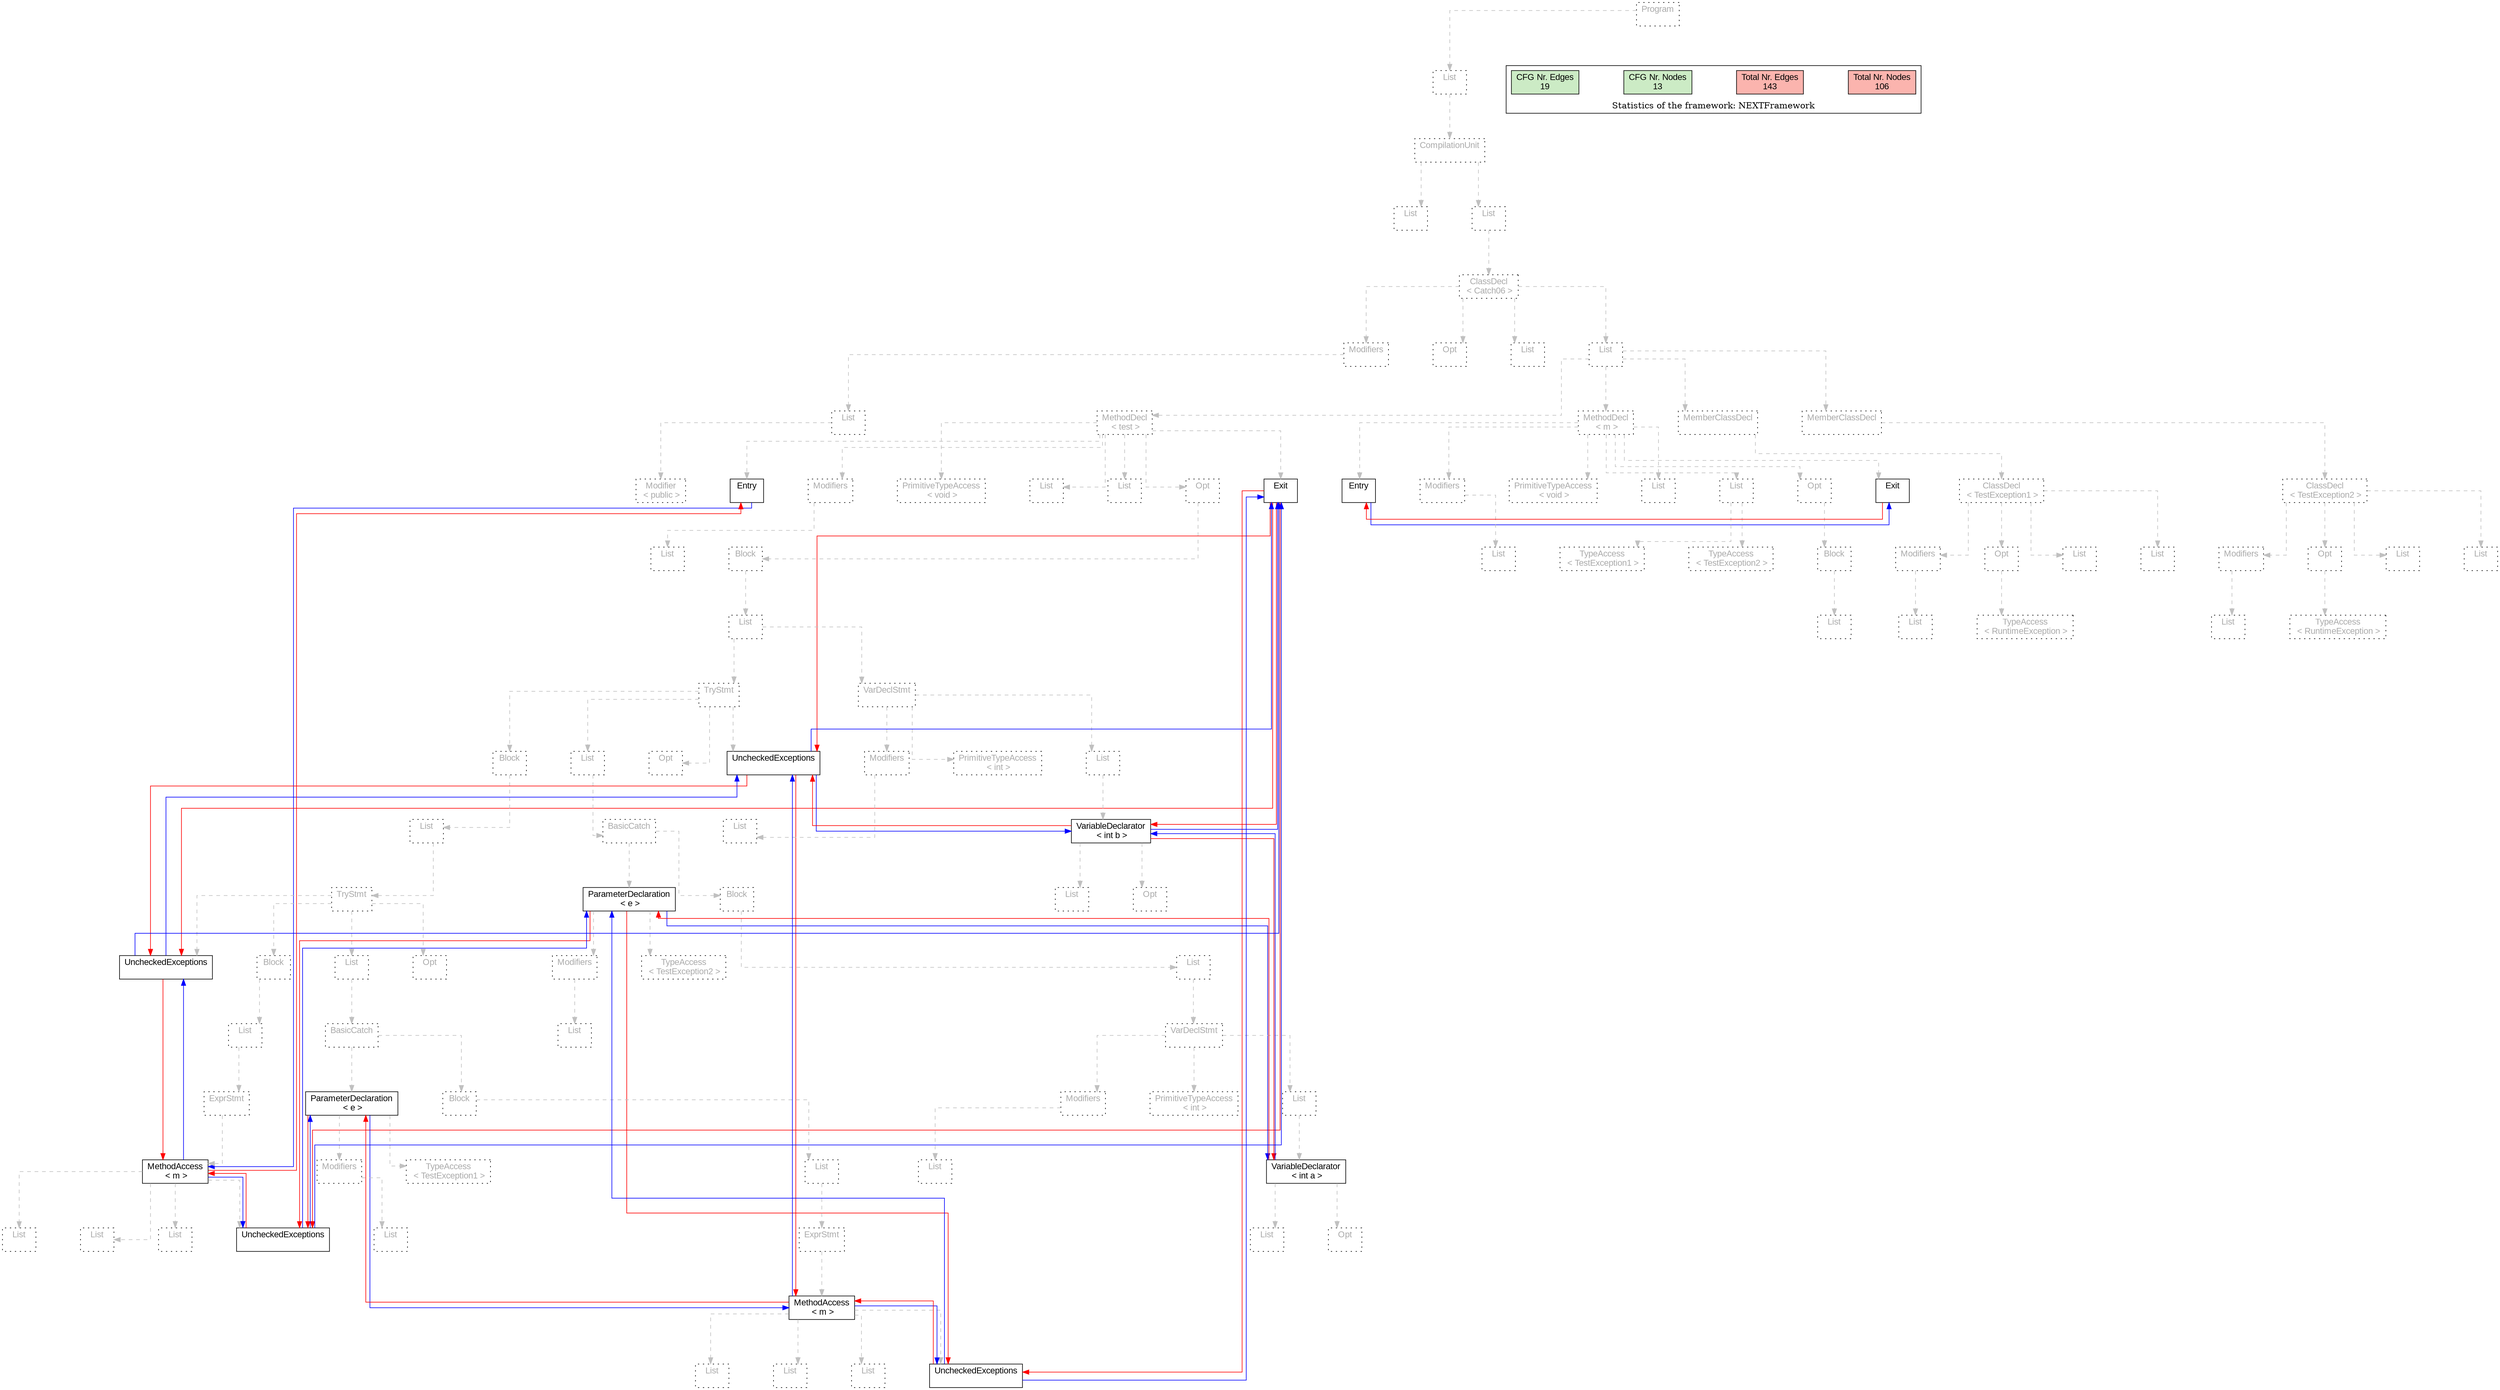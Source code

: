 digraph G {
graph [splines=ortho, nodesep="1", ranksep="1"]
node [shape=rect, fontname=Arial];
{ rank = same; "Program[0]"}
{ rank = same; "List[1]"}
{ rank = same; "CompilationUnit[2]"}
{ rank = same; "List[3]"; "List[4]"}
{ rank = same; "ClassDecl[5]"}
{ rank = same; "Modifiers[6]"; "Opt[9]"; "List[10]"; "List[11]"}
{ rank = same; "List[7]"; "MethodDecl[12]"; "MethodDecl[76]"; "MemberClassDecl[88]"; "MemberClassDecl[96]"}
{ rank = same; "Modifier[8]"; "Entry[13]"; "Modifiers[14]"; "PrimitiveTypeAccess[16]"; "List[17]"; "List[18]"; "Opt[19]"; "Exit[20]"; "Entry[77]"; "Modifiers[78]"; "PrimitiveTypeAccess[80]"; "List[81]"; "List[82]"; "Opt[85]"; "Exit[86]"; "ClassDecl[89]"; "ClassDecl[97]"}
{ rank = same; "List[15]"; "Block[20]"; "List[79]"; "TypeAccess[83]"; "TypeAccess[84]"; "Block[86]"; "Modifiers[90]"; "Opt[92]"; "List[94]"; "List[95]"; "Modifiers[98]"; "Opt[100]"; "List[102]"; "List[103]"}
{ rank = same; "List[21]"; "List[87]"; "List[91]"; "TypeAccess[93]"; "List[99]"; "TypeAccess[101]"}
{ rank = same; "TryStmt[22]"; "VarDeclStmt[68]"}
{ rank = same; "Block[23]"; "List[50]"; "Opt[66]"; "UncheckedExceptions[67]"; "Modifiers[69]"; "PrimitiveTypeAccess[71]"; "List[72]"}
{ rank = same; "List[24]"; "BasicCatch[51]"; "List[70]"; "VariableDeclarator[73]"}
{ rank = same; "TryStmt[25]"; "ParameterDeclaration[52]"; "Block[56]"; "List[74]"; "Opt[75]"}
{ rank = same; "Block[26]"; "List[34]"; "Opt[48]"; "UncheckedExceptions[49]"; "Modifiers[53]"; "TypeAccess[55]"; "List[57]"}
{ rank = same; "List[27]"; "BasicCatch[35]"; "List[54]"; "VarDeclStmt[58]"}
{ rank = same; "ExprStmt[28]"; "ParameterDeclaration[36]"; "Block[40]"; "Modifiers[59]"; "PrimitiveTypeAccess[61]"; "List[62]"}
{ rank = same; "MethodAccess[29]"; "Modifiers[37]"; "TypeAccess[39]"; "List[41]"; "List[60]"; "VariableDeclarator[63]"}
{ rank = same; "List[31]"; "List[32]"; "List[33]"; "UncheckedExceptions[30]"; "List[38]"; "ExprStmt[42]"; "List[64]"; "Opt[65]"}
{ rank = same; "MethodAccess[43]"}
{ rank = same; "List[45]"; "List[46]"; "List[47]"; "UncheckedExceptions[44]"}
"Program[0]" [label="Program\n ", style= dotted   fillcolor="#eeeeee" fontcolor="#aaaaaa"  ]
"List[1]" [label="List\n ", style= dotted   fillcolor="#eeeeee" fontcolor="#aaaaaa"  ]
"CompilationUnit[2]" [label="CompilationUnit\n ", style= dotted   fillcolor="#eeeeee" fontcolor="#aaaaaa"  ]
"List[3]" [label="List\n ", style= dotted   fillcolor="#eeeeee" fontcolor="#aaaaaa"  ]
"List[4]" [label="List\n ", style= dotted   fillcolor="#eeeeee" fontcolor="#aaaaaa"  ]
"ClassDecl[5]" [label="ClassDecl\n < Catch06 >", style= dotted   fillcolor="#eeeeee" fontcolor="#aaaaaa"  ]
"Modifiers[6]" [label="Modifiers\n ", style= dotted   fillcolor="#eeeeee" fontcolor="#aaaaaa"  ]
"List[7]" [label="List\n ", style= dotted   fillcolor="#eeeeee" fontcolor="#aaaaaa"  ]
"Modifier[8]" [label="Modifier\n < public >", style= dotted   fillcolor="#eeeeee" fontcolor="#aaaaaa"  ]
"Opt[9]" [label="Opt\n ", style= dotted   fillcolor="#eeeeee" fontcolor="#aaaaaa"  ]
"List[10]" [label="List\n ", style= dotted   fillcolor="#eeeeee" fontcolor="#aaaaaa"  ]
"List[11]" [label="List\n ", style= dotted   fillcolor="#eeeeee" fontcolor="#aaaaaa"  ]
"MethodDecl[12]" [label="MethodDecl\n < test >", style= dotted   fillcolor="#eeeeee" fontcolor="#aaaaaa"  ]
"Entry[13]" [label="Entry\n ", fillcolor=white   style=filled  ]
"Modifiers[14]" [label="Modifiers\n ", style= dotted   fillcolor="#eeeeee" fontcolor="#aaaaaa"  ]
"List[15]" [label="List\n ", style= dotted   fillcolor="#eeeeee" fontcolor="#aaaaaa"  ]
"PrimitiveTypeAccess[16]" [label="PrimitiveTypeAccess\n < void >", style= dotted   fillcolor="#eeeeee" fontcolor="#aaaaaa"  ]
"List[17]" [label="List\n ", style= dotted   fillcolor="#eeeeee" fontcolor="#aaaaaa"  ]
"List[18]" [label="List\n ", style= dotted   fillcolor="#eeeeee" fontcolor="#aaaaaa"  ]
"Opt[19]" [label="Opt\n ", style= dotted   fillcolor="#eeeeee" fontcolor="#aaaaaa"  ]
"Block[20]" [label="Block\n ", style= dotted   fillcolor="#eeeeee" fontcolor="#aaaaaa"  ]
"List[21]" [label="List\n ", style= dotted   fillcolor="#eeeeee" fontcolor="#aaaaaa"  ]
"TryStmt[22]" [label="TryStmt\n ", style= dotted   fillcolor="#eeeeee" fontcolor="#aaaaaa"  ]
"Block[23]" [label="Block\n ", style= dotted   fillcolor="#eeeeee" fontcolor="#aaaaaa"  ]
"List[24]" [label="List\n ", style= dotted   fillcolor="#eeeeee" fontcolor="#aaaaaa"  ]
"TryStmt[25]" [label="TryStmt\n ", style= dotted   fillcolor="#eeeeee" fontcolor="#aaaaaa"  ]
"Block[26]" [label="Block\n ", style= dotted   fillcolor="#eeeeee" fontcolor="#aaaaaa"  ]
"List[27]" [label="List\n ", style= dotted   fillcolor="#eeeeee" fontcolor="#aaaaaa"  ]
"ExprStmt[28]" [label="ExprStmt\n ", style= dotted   fillcolor="#eeeeee" fontcolor="#aaaaaa"  ]
"MethodAccess[29]" [label="MethodAccess\n < m >", fillcolor=white   style=filled  ]
"List[31]" [label="List\n ", style= dotted   fillcolor="#eeeeee" fontcolor="#aaaaaa"  ]
"List[32]" [label="List\n ", style= dotted   fillcolor="#eeeeee" fontcolor="#aaaaaa"  ]
"List[33]" [label="List\n ", style= dotted   fillcolor="#eeeeee" fontcolor="#aaaaaa"  ]
"UncheckedExceptions[30]" [label="UncheckedExceptions\n ", fillcolor=white   style=filled  ]
"List[34]" [label="List\n ", style= dotted   fillcolor="#eeeeee" fontcolor="#aaaaaa"  ]
"BasicCatch[35]" [label="BasicCatch\n ", style= dotted   fillcolor="#eeeeee" fontcolor="#aaaaaa"  ]
"ParameterDeclaration[36]" [label="ParameterDeclaration\n < e >", fillcolor=white   style=filled  ]
"Modifiers[37]" [label="Modifiers\n ", style= dotted   fillcolor="#eeeeee" fontcolor="#aaaaaa"  ]
"List[38]" [label="List\n ", style= dotted   fillcolor="#eeeeee" fontcolor="#aaaaaa"  ]
"TypeAccess[39]" [label="TypeAccess\n < TestException1 >", style= dotted   fillcolor="#eeeeee" fontcolor="#aaaaaa"  ]
"Block[40]" [label="Block\n ", style= dotted   fillcolor="#eeeeee" fontcolor="#aaaaaa"  ]
"List[41]" [label="List\n ", style= dotted   fillcolor="#eeeeee" fontcolor="#aaaaaa"  ]
"ExprStmt[42]" [label="ExprStmt\n ", style= dotted   fillcolor="#eeeeee" fontcolor="#aaaaaa"  ]
"MethodAccess[43]" [label="MethodAccess\n < m >", fillcolor=white   style=filled  ]
"List[45]" [label="List\n ", style= dotted   fillcolor="#eeeeee" fontcolor="#aaaaaa"  ]
"List[46]" [label="List\n ", style= dotted   fillcolor="#eeeeee" fontcolor="#aaaaaa"  ]
"List[47]" [label="List\n ", style= dotted   fillcolor="#eeeeee" fontcolor="#aaaaaa"  ]
"UncheckedExceptions[44]" [label="UncheckedExceptions\n ", fillcolor=white   style=filled  ]
"Opt[48]" [label="Opt\n ", style= dotted   fillcolor="#eeeeee" fontcolor="#aaaaaa"  ]
"UncheckedExceptions[49]" [label="UncheckedExceptions\n ", fillcolor=white   style=filled  ]
"List[50]" [label="List\n ", style= dotted   fillcolor="#eeeeee" fontcolor="#aaaaaa"  ]
"BasicCatch[51]" [label="BasicCatch\n ", style= dotted   fillcolor="#eeeeee" fontcolor="#aaaaaa"  ]
"ParameterDeclaration[52]" [label="ParameterDeclaration\n < e >", fillcolor=white   style=filled  ]
"Modifiers[53]" [label="Modifiers\n ", style= dotted   fillcolor="#eeeeee" fontcolor="#aaaaaa"  ]
"List[54]" [label="List\n ", style= dotted   fillcolor="#eeeeee" fontcolor="#aaaaaa"  ]
"TypeAccess[55]" [label="TypeAccess\n < TestException2 >", style= dotted   fillcolor="#eeeeee" fontcolor="#aaaaaa"  ]
"Block[56]" [label="Block\n ", style= dotted   fillcolor="#eeeeee" fontcolor="#aaaaaa"  ]
"List[57]" [label="List\n ", style= dotted   fillcolor="#eeeeee" fontcolor="#aaaaaa"  ]
"VarDeclStmt[58]" [label="VarDeclStmt\n ", style= dotted   fillcolor="#eeeeee" fontcolor="#aaaaaa"  ]
"Modifiers[59]" [label="Modifiers\n ", style= dotted   fillcolor="#eeeeee" fontcolor="#aaaaaa"  ]
"List[60]" [label="List\n ", style= dotted   fillcolor="#eeeeee" fontcolor="#aaaaaa"  ]
"PrimitiveTypeAccess[61]" [label="PrimitiveTypeAccess\n < int >", style= dotted   fillcolor="#eeeeee" fontcolor="#aaaaaa"  ]
"List[62]" [label="List\n ", style= dotted   fillcolor="#eeeeee" fontcolor="#aaaaaa"  ]
"VariableDeclarator[63]" [label="VariableDeclarator\n < int a >", fillcolor=white   style=filled  ]
"List[64]" [label="List\n ", style= dotted   fillcolor="#eeeeee" fontcolor="#aaaaaa"  ]
"Opt[65]" [label="Opt\n ", style= dotted   fillcolor="#eeeeee" fontcolor="#aaaaaa"  ]
"Opt[66]" [label="Opt\n ", style= dotted   fillcolor="#eeeeee" fontcolor="#aaaaaa"  ]
"UncheckedExceptions[67]" [label="UncheckedExceptions\n ", fillcolor=white   style=filled  ]
"VarDeclStmt[68]" [label="VarDeclStmt\n ", style= dotted   fillcolor="#eeeeee" fontcolor="#aaaaaa"  ]
"Modifiers[69]" [label="Modifiers\n ", style= dotted   fillcolor="#eeeeee" fontcolor="#aaaaaa"  ]
"List[70]" [label="List\n ", style= dotted   fillcolor="#eeeeee" fontcolor="#aaaaaa"  ]
"PrimitiveTypeAccess[71]" [label="PrimitiveTypeAccess\n < int >", style= dotted   fillcolor="#eeeeee" fontcolor="#aaaaaa"  ]
"List[72]" [label="List\n ", style= dotted   fillcolor="#eeeeee" fontcolor="#aaaaaa"  ]
"VariableDeclarator[73]" [label="VariableDeclarator\n < int b >", fillcolor=white   style=filled  ]
"List[74]" [label="List\n ", style= dotted   fillcolor="#eeeeee" fontcolor="#aaaaaa"  ]
"Opt[75]" [label="Opt\n ", style= dotted   fillcolor="#eeeeee" fontcolor="#aaaaaa"  ]
"Exit[20]" [label="Exit\n ", fillcolor=white   style=filled  ]
"MethodDecl[76]" [label="MethodDecl\n < m >", style= dotted   fillcolor="#eeeeee" fontcolor="#aaaaaa"  ]
"Entry[77]" [label="Entry\n ", fillcolor=white   style=filled  ]
"Modifiers[78]" [label="Modifiers\n ", style= dotted   fillcolor="#eeeeee" fontcolor="#aaaaaa"  ]
"List[79]" [label="List\n ", style= dotted   fillcolor="#eeeeee" fontcolor="#aaaaaa"  ]
"PrimitiveTypeAccess[80]" [label="PrimitiveTypeAccess\n < void >", style= dotted   fillcolor="#eeeeee" fontcolor="#aaaaaa"  ]
"List[81]" [label="List\n ", style= dotted   fillcolor="#eeeeee" fontcolor="#aaaaaa"  ]
"List[82]" [label="List\n ", style= dotted   fillcolor="#eeeeee" fontcolor="#aaaaaa"  ]
"TypeAccess[83]" [label="TypeAccess\n < TestException1 >", style= dotted   fillcolor="#eeeeee" fontcolor="#aaaaaa"  ]
"TypeAccess[84]" [label="TypeAccess\n < TestException2 >", style= dotted   fillcolor="#eeeeee" fontcolor="#aaaaaa"  ]
"Opt[85]" [label="Opt\n ", style= dotted   fillcolor="#eeeeee" fontcolor="#aaaaaa"  ]
"Block[86]" [label="Block\n ", style= dotted   fillcolor="#eeeeee" fontcolor="#aaaaaa"  ]
"List[87]" [label="List\n ", style= dotted   fillcolor="#eeeeee" fontcolor="#aaaaaa"  ]
"Exit[86]" [label="Exit\n ", fillcolor=white   style=filled  ]
"MemberClassDecl[88]" [label="MemberClassDecl\n ", style= dotted   fillcolor="#eeeeee" fontcolor="#aaaaaa"  ]
"ClassDecl[89]" [label="ClassDecl\n < TestException1 >", style= dotted   fillcolor="#eeeeee" fontcolor="#aaaaaa"  ]
"Modifiers[90]" [label="Modifiers\n ", style= dotted   fillcolor="#eeeeee" fontcolor="#aaaaaa"  ]
"List[91]" [label="List\n ", style= dotted   fillcolor="#eeeeee" fontcolor="#aaaaaa"  ]
"Opt[92]" [label="Opt\n ", style= dotted   fillcolor="#eeeeee" fontcolor="#aaaaaa"  ]
"TypeAccess[93]" [label="TypeAccess\n < RuntimeException >", style= dotted   fillcolor="#eeeeee" fontcolor="#aaaaaa"  ]
"List[94]" [label="List\n ", style= dotted   fillcolor="#eeeeee" fontcolor="#aaaaaa"  ]
"List[95]" [label="List\n ", style= dotted   fillcolor="#eeeeee" fontcolor="#aaaaaa"  ]
"MemberClassDecl[96]" [label="MemberClassDecl\n ", style= dotted   fillcolor="#eeeeee" fontcolor="#aaaaaa"  ]
"ClassDecl[97]" [label="ClassDecl\n < TestException2 >", style= dotted   fillcolor="#eeeeee" fontcolor="#aaaaaa"  ]
"Modifiers[98]" [label="Modifiers\n ", style= dotted   fillcolor="#eeeeee" fontcolor="#aaaaaa"  ]
"List[99]" [label="List\n ", style= dotted   fillcolor="#eeeeee" fontcolor="#aaaaaa"  ]
"Opt[100]" [label="Opt\n ", style= dotted   fillcolor="#eeeeee" fontcolor="#aaaaaa"  ]
"TypeAccess[101]" [label="TypeAccess\n < RuntimeException >", style= dotted   fillcolor="#eeeeee" fontcolor="#aaaaaa"  ]
"List[102]" [label="List\n ", style= dotted   fillcolor="#eeeeee" fontcolor="#aaaaaa"  ]
"List[103]" [label="List\n ", style= dotted   fillcolor="#eeeeee" fontcolor="#aaaaaa"  ]
"CompilationUnit[2]" -> "List[3]" [style=dashed, color=gray]
"List[7]" -> "Modifier[8]" [style=dashed, color=gray]
"Modifiers[6]" -> "List[7]" [style=dashed, color=gray]
"ClassDecl[5]" -> "Modifiers[6]" [style=dashed, color=gray]
"ClassDecl[5]" -> "Opt[9]" [style=dashed, color=gray]
"ClassDecl[5]" -> "List[10]" [style=dashed, color=gray]
"MethodDecl[12]" -> "Entry[13]" [style=dashed, color=gray]
"Modifiers[14]" -> "List[15]" [style=dashed, color=gray]
"MethodDecl[12]" -> "Modifiers[14]" [style=dashed, color=gray]
"MethodDecl[12]" -> "PrimitiveTypeAccess[16]" [style=dashed, color=gray]
"MethodDecl[12]" -> "List[17]" [style=dashed, color=gray]
"MethodDecl[12]" -> "List[18]" [style=dashed, color=gray]
"MethodAccess[29]" -> "List[31]" [style=dashed, color=gray]
"MethodAccess[29]" -> "List[32]" [style=dashed, color=gray]
"MethodAccess[29]" -> "List[33]" [style=dashed, color=gray]
"MethodAccess[29]" -> "UncheckedExceptions[30]" [style=dashed, color=gray]
"ExprStmt[28]" -> "MethodAccess[29]" [style=dashed, color=gray]
"List[27]" -> "ExprStmt[28]" [style=dashed, color=gray]
"Block[26]" -> "List[27]" [style=dashed, color=gray]
"TryStmt[25]" -> "Block[26]" [style=dashed, color=gray]
"Modifiers[37]" -> "List[38]" [style=dashed, color=gray]
"ParameterDeclaration[36]" -> "Modifiers[37]" [style=dashed, color=gray]
"ParameterDeclaration[36]" -> "TypeAccess[39]" [style=dashed, color=gray]
"BasicCatch[35]" -> "ParameterDeclaration[36]" [style=dashed, color=gray]
"MethodAccess[43]" -> "List[45]" [style=dashed, color=gray]
"MethodAccess[43]" -> "List[46]" [style=dashed, color=gray]
"MethodAccess[43]" -> "List[47]" [style=dashed, color=gray]
"MethodAccess[43]" -> "UncheckedExceptions[44]" [style=dashed, color=gray]
"ExprStmt[42]" -> "MethodAccess[43]" [style=dashed, color=gray]
"List[41]" -> "ExprStmt[42]" [style=dashed, color=gray]
"Block[40]" -> "List[41]" [style=dashed, color=gray]
"BasicCatch[35]" -> "Block[40]" [style=dashed, color=gray]
"List[34]" -> "BasicCatch[35]" [style=dashed, color=gray]
"TryStmt[25]" -> "List[34]" [style=dashed, color=gray]
"TryStmt[25]" -> "Opt[48]" [style=dashed, color=gray]
"TryStmt[25]" -> "UncheckedExceptions[49]" [style=dashed, color=gray]
"List[24]" -> "TryStmt[25]" [style=dashed, color=gray]
"Block[23]" -> "List[24]" [style=dashed, color=gray]
"TryStmt[22]" -> "Block[23]" [style=dashed, color=gray]
"Modifiers[53]" -> "List[54]" [style=dashed, color=gray]
"ParameterDeclaration[52]" -> "Modifiers[53]" [style=dashed, color=gray]
"ParameterDeclaration[52]" -> "TypeAccess[55]" [style=dashed, color=gray]
"BasicCatch[51]" -> "ParameterDeclaration[52]" [style=dashed, color=gray]
"Modifiers[59]" -> "List[60]" [style=dashed, color=gray]
"VarDeclStmt[58]" -> "Modifiers[59]" [style=dashed, color=gray]
"VarDeclStmt[58]" -> "PrimitiveTypeAccess[61]" [style=dashed, color=gray]
"VariableDeclarator[63]" -> "List[64]" [style=dashed, color=gray]
"VariableDeclarator[63]" -> "Opt[65]" [style=dashed, color=gray]
"List[62]" -> "VariableDeclarator[63]" [style=dashed, color=gray]
"VarDeclStmt[58]" -> "List[62]" [style=dashed, color=gray]
"List[57]" -> "VarDeclStmt[58]" [style=dashed, color=gray]
"Block[56]" -> "List[57]" [style=dashed, color=gray]
"BasicCatch[51]" -> "Block[56]" [style=dashed, color=gray]
"List[50]" -> "BasicCatch[51]" [style=dashed, color=gray]
"TryStmt[22]" -> "List[50]" [style=dashed, color=gray]
"TryStmt[22]" -> "Opt[66]" [style=dashed, color=gray]
"TryStmt[22]" -> "UncheckedExceptions[67]" [style=dashed, color=gray]
"List[21]" -> "TryStmt[22]" [style=dashed, color=gray]
"Modifiers[69]" -> "List[70]" [style=dashed, color=gray]
"VarDeclStmt[68]" -> "Modifiers[69]" [style=dashed, color=gray]
"VarDeclStmt[68]" -> "PrimitiveTypeAccess[71]" [style=dashed, color=gray]
"VariableDeclarator[73]" -> "List[74]" [style=dashed, color=gray]
"VariableDeclarator[73]" -> "Opt[75]" [style=dashed, color=gray]
"List[72]" -> "VariableDeclarator[73]" [style=dashed, color=gray]
"VarDeclStmt[68]" -> "List[72]" [style=dashed, color=gray]
"List[21]" -> "VarDeclStmt[68]" [style=dashed, color=gray]
"Block[20]" -> "List[21]" [style=dashed, color=gray]
"Opt[19]" -> "Block[20]" [style=dashed, color=gray]
"MethodDecl[12]" -> "Opt[19]" [style=dashed, color=gray]
"MethodDecl[12]" -> "Exit[20]" [style=dashed, color=gray]
"List[11]" -> "MethodDecl[12]" [style=dashed, color=gray]
"MethodDecl[76]" -> "Entry[77]" [style=dashed, color=gray]
"Modifiers[78]" -> "List[79]" [style=dashed, color=gray]
"MethodDecl[76]" -> "Modifiers[78]" [style=dashed, color=gray]
"MethodDecl[76]" -> "PrimitiveTypeAccess[80]" [style=dashed, color=gray]
"MethodDecl[76]" -> "List[81]" [style=dashed, color=gray]
"List[82]" -> "TypeAccess[83]" [style=dashed, color=gray]
"List[82]" -> "TypeAccess[84]" [style=dashed, color=gray]
"MethodDecl[76]" -> "List[82]" [style=dashed, color=gray]
"Block[86]" -> "List[87]" [style=dashed, color=gray]
"Opt[85]" -> "Block[86]" [style=dashed, color=gray]
"MethodDecl[76]" -> "Opt[85]" [style=dashed, color=gray]
"MethodDecl[76]" -> "Exit[86]" [style=dashed, color=gray]
"List[11]" -> "MethodDecl[76]" [style=dashed, color=gray]
"Modifiers[90]" -> "List[91]" [style=dashed, color=gray]
"ClassDecl[89]" -> "Modifiers[90]" [style=dashed, color=gray]
"Opt[92]" -> "TypeAccess[93]" [style=dashed, color=gray]
"ClassDecl[89]" -> "Opt[92]" [style=dashed, color=gray]
"ClassDecl[89]" -> "List[94]" [style=dashed, color=gray]
"ClassDecl[89]" -> "List[95]" [style=dashed, color=gray]
"MemberClassDecl[88]" -> "ClassDecl[89]" [style=dashed, color=gray]
"List[11]" -> "MemberClassDecl[88]" [style=dashed, color=gray]
"Modifiers[98]" -> "List[99]" [style=dashed, color=gray]
"ClassDecl[97]" -> "Modifiers[98]" [style=dashed, color=gray]
"Opt[100]" -> "TypeAccess[101]" [style=dashed, color=gray]
"ClassDecl[97]" -> "Opt[100]" [style=dashed, color=gray]
"ClassDecl[97]" -> "List[102]" [style=dashed, color=gray]
"ClassDecl[97]" -> "List[103]" [style=dashed, color=gray]
"MemberClassDecl[96]" -> "ClassDecl[97]" [style=dashed, color=gray]
"List[11]" -> "MemberClassDecl[96]" [style=dashed, color=gray]
"ClassDecl[5]" -> "List[11]" [style=dashed, color=gray]
"List[4]" -> "ClassDecl[5]" [style=dashed, color=gray]
"CompilationUnit[2]" -> "List[4]" [style=dashed, color=gray]
"List[1]" -> "CompilationUnit[2]" [style=dashed, color=gray]
"Program[0]" -> "List[1]" [style=dashed, color=gray]
"Exit[20]" -> "UncheckedExceptions[67]" [color=red, constraint=false]
"Exit[20]" -> "UncheckedExceptions[49]" [color=red, constraint=false]
"Exit[20]" -> "UncheckedExceptions[30]" [color=red, constraint=false]
"Exit[20]" -> "UncheckedExceptions[44]" [color=red, constraint=false]
"Exit[20]" -> "VariableDeclarator[73]" [color=red, constraint=false]
"VariableDeclarator[73]" -> "Exit[20]" [color=blue, constraint=false, xlabel=" "] 
"VariableDeclarator[73]" -> "UncheckedExceptions[67]" [color=red, constraint=false]
"VariableDeclarator[73]" -> "VariableDeclarator[63]" [color=red, constraint=false]
"UncheckedExceptions[67]" -> "VariableDeclarator[73]" [color=blue, constraint=false, xlabel=" "] 
"UncheckedExceptions[67]" -> "Exit[20]" [color=blue, constraint=false, xlabel=" "] 
"UncheckedExceptions[67]" -> "UncheckedExceptions[49]" [color=red, constraint=false]
"UncheckedExceptions[67]" -> "MethodAccess[43]" [color=red, constraint=false]
"UncheckedExceptions[49]" -> "UncheckedExceptions[67]" [color=blue, constraint=false, xlabel=" "] 
"UncheckedExceptions[49]" -> "Exit[20]" [color=blue, constraint=false, xlabel=" "] 
"UncheckedExceptions[49]" -> "MethodAccess[29]" [color=red, constraint=false]
"VariableDeclarator[63]" -> "VariableDeclarator[73]" [color=blue, constraint=false, xlabel=" "] 
"VariableDeclarator[63]" -> "ParameterDeclaration[52]" [color=red, constraint=false]
"ParameterDeclaration[52]" -> "VariableDeclarator[63]" [color=blue, constraint=false, xlabel=" "] 
"ParameterDeclaration[52]" -> "UncheckedExceptions[30]" [color=red, constraint=false]
"ParameterDeclaration[52]" -> "UncheckedExceptions[44]" [color=red, constraint=false]
"UncheckedExceptions[44]" -> "ParameterDeclaration[52]" [color=blue, constraint=false, xlabel=" "] 
"UncheckedExceptions[44]" -> "Exit[20]" [color=blue, constraint=false, xlabel=" "] 
"UncheckedExceptions[44]" -> "MethodAccess[43]" [color=red, constraint=false]
"MethodAccess[43]" -> "UncheckedExceptions[67]" [color=blue, constraint=false, xlabel=" "] 
"MethodAccess[43]" -> "UncheckedExceptions[44]" [color=blue, constraint=false, xlabel=" "] 
"MethodAccess[43]" -> "ParameterDeclaration[36]" [color=red, constraint=false]
"ParameterDeclaration[36]" -> "MethodAccess[43]" [color=blue, constraint=false, xlabel=" "] 
"ParameterDeclaration[36]" -> "UncheckedExceptions[30]" [color=red, constraint=false]
"UncheckedExceptions[30]" -> "ParameterDeclaration[36]" [color=blue, constraint=false, xlabel=" "] 
"UncheckedExceptions[30]" -> "ParameterDeclaration[52]" [color=blue, constraint=false, xlabel=" "] 
"UncheckedExceptions[30]" -> "Exit[20]" [color=blue, constraint=false, xlabel=" "] 
"UncheckedExceptions[30]" -> "MethodAccess[29]" [color=red, constraint=false]
"MethodAccess[29]" -> "UncheckedExceptions[49]" [color=blue, constraint=false, xlabel=" "] 
"MethodAccess[29]" -> "UncheckedExceptions[30]" [color=blue, constraint=false, xlabel=" "] 
"MethodAccess[29]" -> "Entry[13]" [color=red, constraint=false]
"Entry[13]" -> "MethodAccess[29]" [color=blue, constraint=false, xlabel=" "] 
"Exit[86]" -> "Entry[77]" [color=red, constraint=false]
"Entry[77]" -> "Exit[86]" [color=blue, constraint=false, xlabel=" "] 
"List[3]" -> "List[4]" [style=invis]
"Modifiers[6]" -> "Opt[9]" -> "List[10]" -> "List[11]" [style=invis]
"MethodDecl[12]" -> "MethodDecl[76]" -> "MemberClassDecl[88]" -> "MemberClassDecl[96]" [style=invis]
"Entry[13]" -> "Modifiers[14]" -> "PrimitiveTypeAccess[16]" -> "List[17]" -> "List[18]" -> "Opt[19]" -> "Exit[20]" [style=invis]
"TryStmt[22]" -> "VarDeclStmt[68]" [style=invis]
"Block[23]" -> "List[50]" -> "Opt[66]" [style=invis]
"Block[26]" -> "List[34]" -> "Opt[48]" [style=invis]
"ParameterDeclaration[36]" -> "Block[40]" [style=invis]
"Modifiers[37]" -> "TypeAccess[39]" [style=invis]
"ParameterDeclaration[52]" -> "Block[56]" [style=invis]
"Modifiers[53]" -> "TypeAccess[55]" [style=invis]
"Modifiers[59]" -> "PrimitiveTypeAccess[61]" -> "List[62]" [style=invis]
"List[64]" -> "Opt[65]" [style=invis]
"Modifiers[69]" -> "PrimitiveTypeAccess[71]" -> "List[72]" [style=invis]
"List[74]" -> "Opt[75]" [style=invis]
"Entry[77]" -> "Modifiers[78]" -> "PrimitiveTypeAccess[80]" -> "List[81]" -> "List[82]" -> "Opt[85]" -> "Exit[86]" [style=invis]
"TypeAccess[83]" -> "TypeAccess[84]" [style=invis]
"Modifiers[90]" -> "Opt[92]" -> "List[94]" -> "List[95]" [style=invis]
"Modifiers[98]" -> "Opt[100]" -> "List[102]" -> "List[103]" [style=invis]

subgraph cluster_legend {
{node [style=filled, fillcolor=1, colorscheme="pastel13"]
Nodes [label="Total Nr. Nodes
106", fillcolor=1]
Edges [label="Total Nr. Edges
143", fillcolor=1]
NodesCFG [label="CFG Nr. Nodes
13", fillcolor=3]
EdgesCFG [label="CFG Nr. Edges
19", fillcolor=3]
Nodes-> "Program[0]" -> NodesCFG  [style="invis"]
Edges -> "Program[0]" ->EdgesCFG [style="invis"]}
label = "Statistics of the framework: NEXTFramework"
style="solid"
ranksep=0.05
nodesep=0.01
labelloc = b
len=2
}}